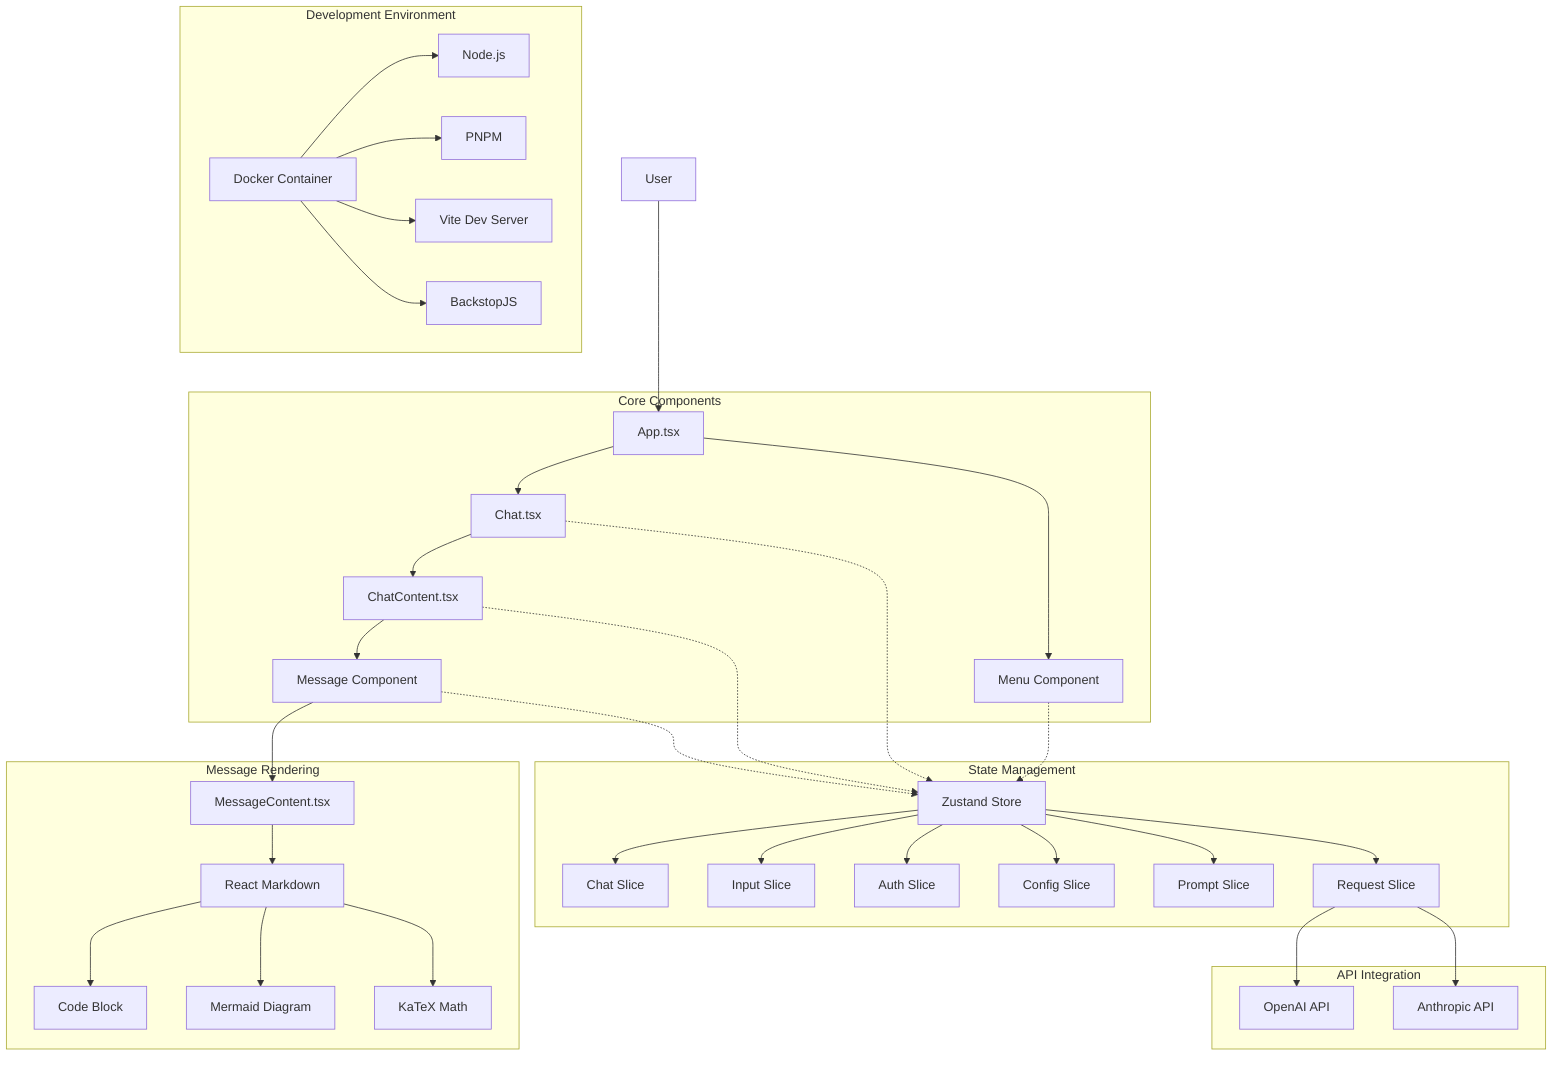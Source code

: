 graph TD
    User[User] --> App[App.tsx]
    
    subgraph "Core Components"
        App --> Chat[Chat.tsx]
        App --> Menu[Menu Component]
        Chat --> ChatContent[ChatContent.tsx]
        ChatContent --> Message[Message Component]
    end
    
    subgraph "State Management"
        Store[Zustand Store] --> ChatSlice[Chat Slice]
        Store --> InputSlice[Input Slice]
        Store --> AuthSlice[Auth Slice]
        Store --> ConfigSlice[Config Slice]
        Store --> PromptSlice[Prompt Slice]
        Store --> RequestSlice[Request Slice]
    end
    
    subgraph "Message Rendering"
        Message --> MessageContent[MessageContent.tsx]
        MessageContent --> ReactMarkdown[React Markdown]
        ReactMarkdown --> CodeBlock[Code Block]
        ReactMarkdown --> MermaidDiagram[Mermaid Diagram]
        ReactMarkdown --> KaTeX[KaTeX Math]
    end
    
    subgraph "API Integration"
        RequestSlice --> OpenAI[OpenAI API]
        RequestSlice --> Anthropic[Anthropic API]
    end
    
    subgraph "Development Environment"
        Docker[Docker Container] --> Node[Node.js]
        Docker --> PNPM[PNPM]
        Docker --> Vite[Vite Dev Server]
        Docker --> BackstopJS[BackstopJS]
    end
    
    Chat -.-> Store
    Menu -.-> Store
    ChatContent -.-> Store
    Message -.-> Store